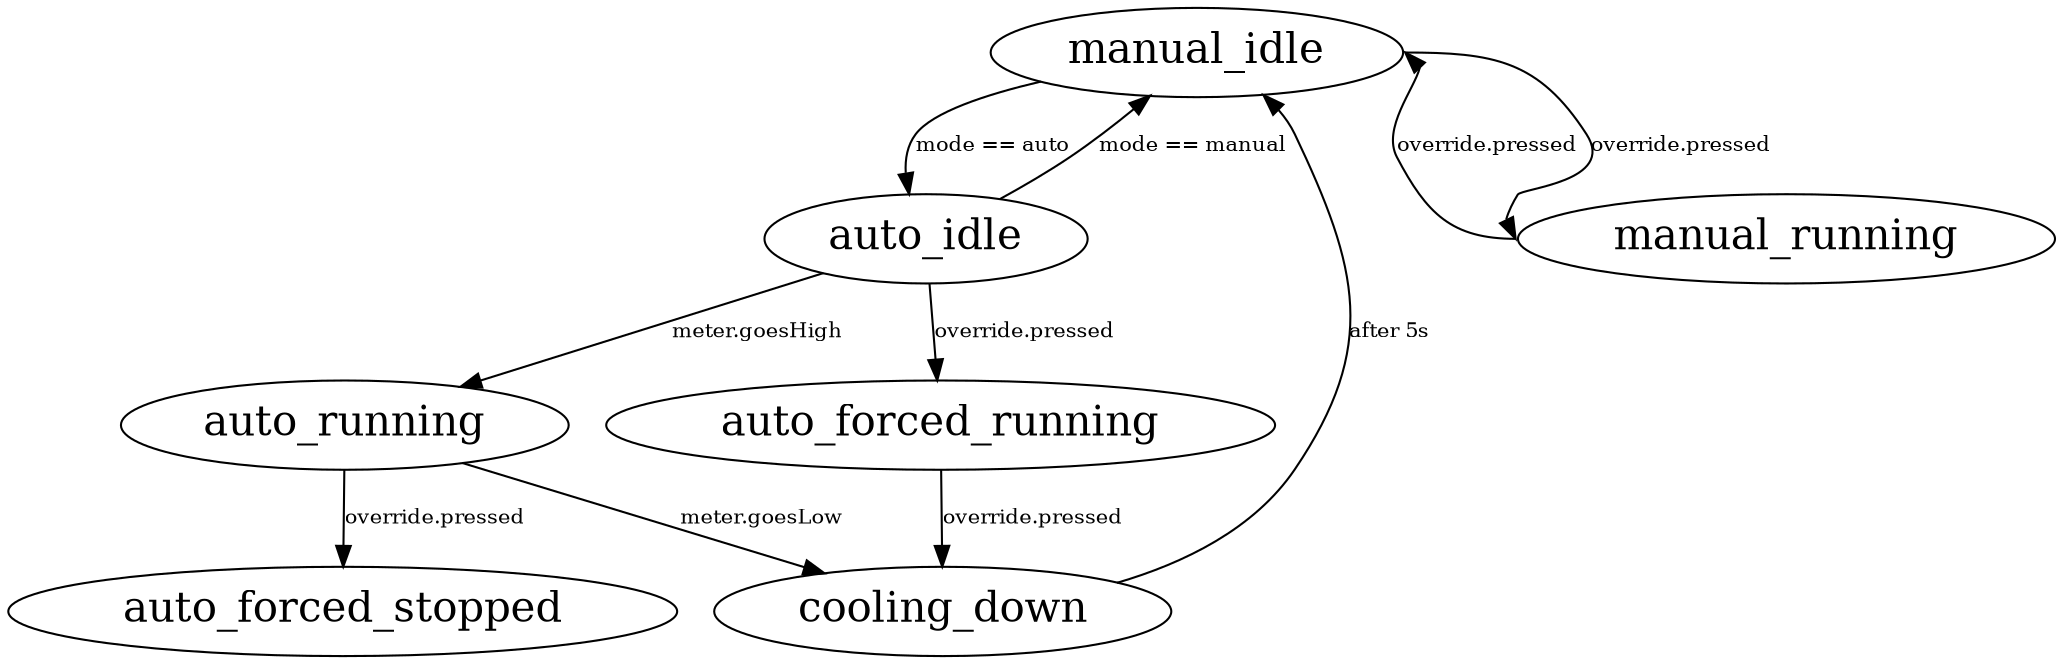 digraph finite_state_machine {
	forcelabels=true;

	node [
		shape = ellipse,
		fontsize = 20
	];

	edge [
		fontsize = 10,

		// minlen = 0,
	];

	manual_idle:e -> manual_running:w [ label = "override.pressed" ];
	manual_running:w -> manual_idle:e [ label = "override.pressed" ];

	manual_idle -> auto_idle [ label = "mode == auto" ];
	auto_idle -> manual_idle [ label = "mode == manual" ];

	auto_idle -> auto_running [ label = "meter.goesHigh" ];
	auto_idle -> auto_forced_running [ label = "override.pressed" ];

	auto_running -> cooling_down [ label = "meter.goesLow" ];
	auto_running -> auto_forced_stopped [ label = "override.pressed" ];

	auto_forced_running -> cooling_down [ label = "override.pressed" ];

	cooling_down -> manual_idle [ label = "after 5s" ];
}
